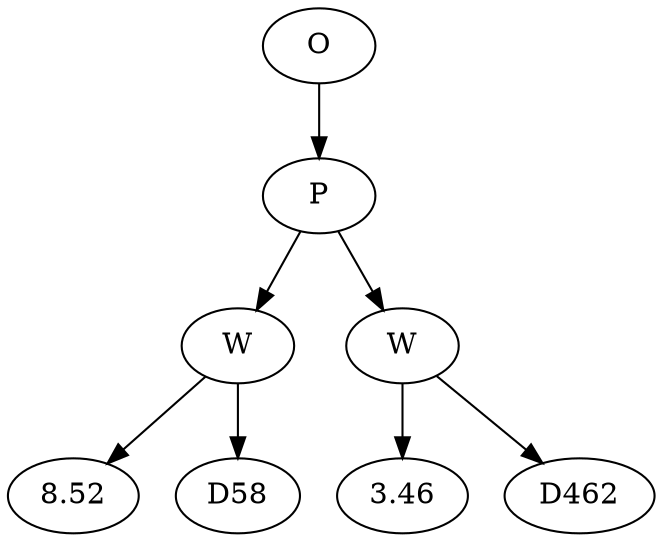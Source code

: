 // Tree
digraph {
	3169106 [label=O]
	3169107 [label=P]
	3169106 -> 3169107
	3169108 [label=W]
	3169107 -> 3169108
	3169109 [label=8.52]
	3169108 -> 3169109
	3169110 [label=D58]
	3169108 -> 3169110
	3169111 [label=W]
	3169107 -> 3169111
	3169112 [label=3.46]
	3169111 -> 3169112
	3169113 [label=D462]
	3169111 -> 3169113
}
